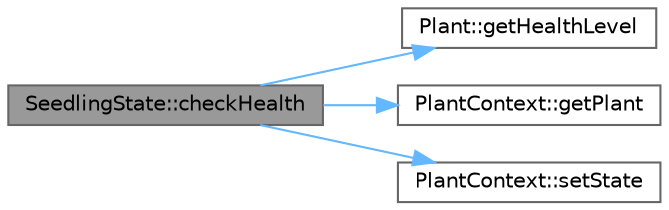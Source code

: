 digraph "SeedlingState::checkHealth"
{
 // INTERACTIVE_SVG=YES
 // LATEX_PDF_SIZE
  bgcolor="transparent";
  edge [fontname=Helvetica,fontsize=10,labelfontname=Helvetica,labelfontsize=10];
  node [fontname=Helvetica,fontsize=10,shape=box,height=0.2,width=0.4];
  rankdir="LR";
  Node1 [id="Node000001",label="SeedlingState::checkHealth",height=0.2,width=0.4,color="gray40", fillcolor="grey60", style="filled", fontcolor="black",tooltip="Check seedling health and growth progress."];
  Node1 -> Node2 [id="edge1_Node000001_Node000002",color="steelblue1",style="solid",tooltip=" "];
  Node2 [id="Node000002",label="Plant::getHealthLevel",height=0.2,width=0.4,color="grey40", fillcolor="white", style="filled",URL="$class_plant.html#a80f1b46ee6b1e92e5c21aac89833ed27",tooltip=" "];
  Node1 -> Node3 [id="edge2_Node000001_Node000003",color="steelblue1",style="solid",tooltip=" "];
  Node3 [id="Node000003",label="PlantContext::getPlant",height=0.2,width=0.4,color="grey40", fillcolor="white", style="filled",URL="$class_plant_context.html#a01070cb146baa2a017e72b1b6255d036",tooltip="Get the plant being managed."];
  Node1 -> Node4 [id="edge3_Node000001_Node000004",color="steelblue1",style="solid",tooltip=" "];
  Node4 [id="Node000004",label="PlantContext::setState",height=0.2,width=0.4,color="grey40", fillcolor="white", style="filled",URL="$class_plant_context.html#a8175419157354815226ac1e79eb4604c",tooltip="Set a new state (transitions to a new lifecycle state)"];
}

